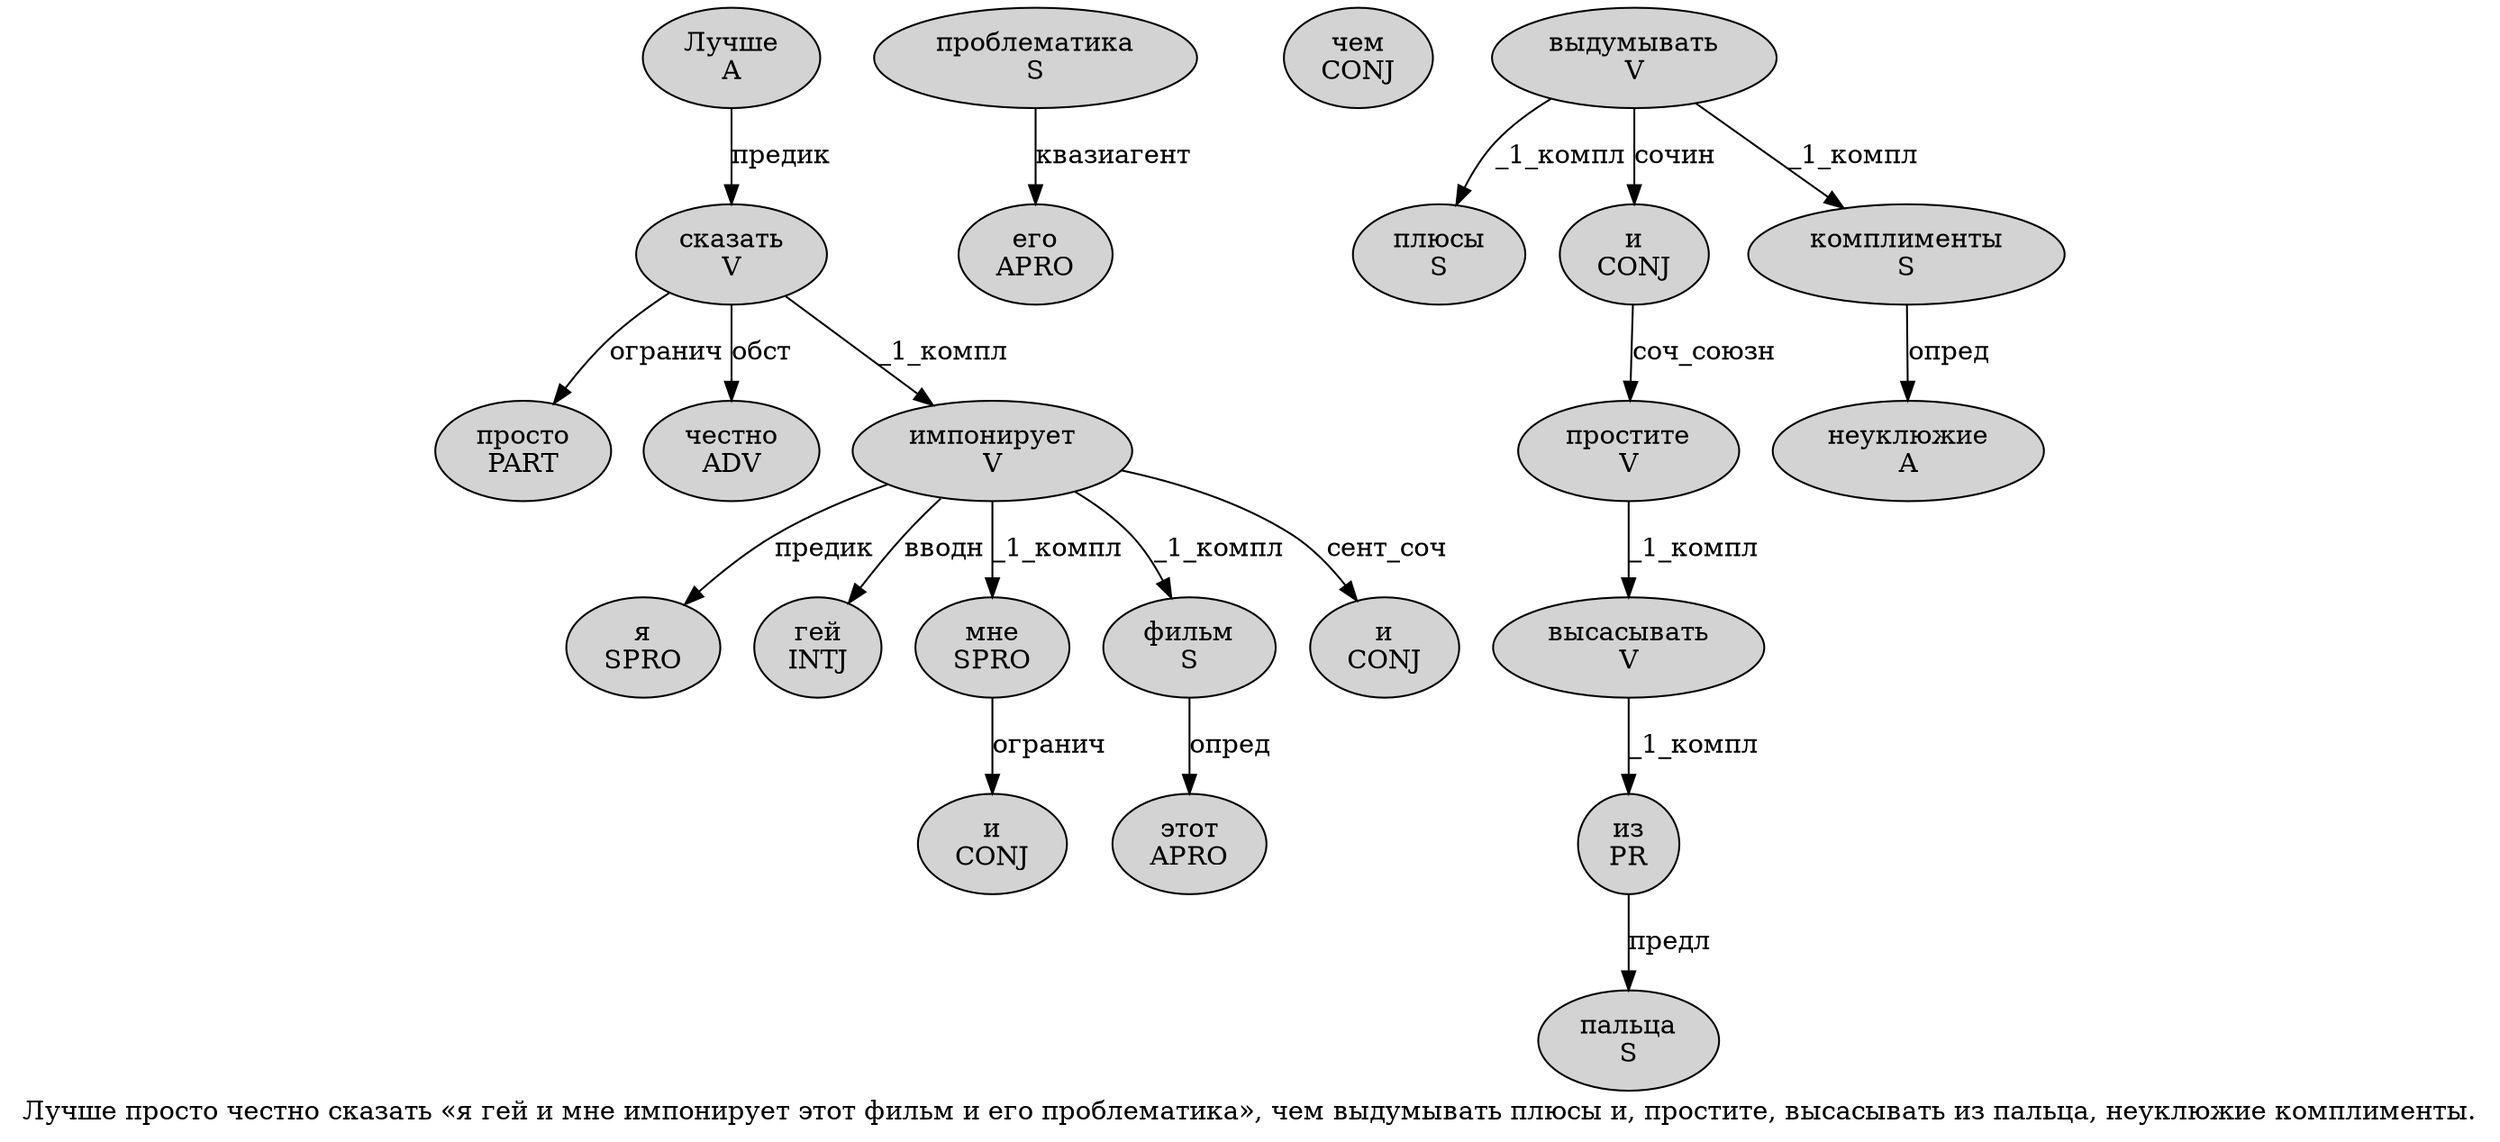 digraph SENTENCE_4270 {
	graph [label="Лучше просто честно сказать «я гей и мне импонирует этот фильм и его проблематика», чем выдумывать плюсы и, простите, высасывать из пальца, неуклюжие комплименты."]
	node [style=filled]
		0 [label="Лучше
A" color="" fillcolor=lightgray penwidth=1 shape=ellipse]
		1 [label="просто
PART" color="" fillcolor=lightgray penwidth=1 shape=ellipse]
		2 [label="честно
ADV" color="" fillcolor=lightgray penwidth=1 shape=ellipse]
		3 [label="сказать
V" color="" fillcolor=lightgray penwidth=1 shape=ellipse]
		5 [label="я
SPRO" color="" fillcolor=lightgray penwidth=1 shape=ellipse]
		6 [label="гей
INTJ" color="" fillcolor=lightgray penwidth=1 shape=ellipse]
		7 [label="и
CONJ" color="" fillcolor=lightgray penwidth=1 shape=ellipse]
		8 [label="мне
SPRO" color="" fillcolor=lightgray penwidth=1 shape=ellipse]
		9 [label="импонирует
V" color="" fillcolor=lightgray penwidth=1 shape=ellipse]
		10 [label="этот
APRO" color="" fillcolor=lightgray penwidth=1 shape=ellipse]
		11 [label="фильм
S" color="" fillcolor=lightgray penwidth=1 shape=ellipse]
		12 [label="и
CONJ" color="" fillcolor=lightgray penwidth=1 shape=ellipse]
		13 [label="его
APRO" color="" fillcolor=lightgray penwidth=1 shape=ellipse]
		14 [label="проблематика
S" color="" fillcolor=lightgray penwidth=1 shape=ellipse]
		17 [label="чем
CONJ" color="" fillcolor=lightgray penwidth=1 shape=ellipse]
		18 [label="выдумывать
V" color="" fillcolor=lightgray penwidth=1 shape=ellipse]
		19 [label="плюсы
S" color="" fillcolor=lightgray penwidth=1 shape=ellipse]
		20 [label="и
CONJ" color="" fillcolor=lightgray penwidth=1 shape=ellipse]
		22 [label="простите
V" color="" fillcolor=lightgray penwidth=1 shape=ellipse]
		24 [label="высасывать
V" color="" fillcolor=lightgray penwidth=1 shape=ellipse]
		25 [label="из
PR" color="" fillcolor=lightgray penwidth=1 shape=ellipse]
		26 [label="пальца
S" color="" fillcolor=lightgray penwidth=1 shape=ellipse]
		28 [label="неуклюжие
A" color="" fillcolor=lightgray penwidth=1 shape=ellipse]
		29 [label="комплименты
S" color="" fillcolor=lightgray penwidth=1 shape=ellipse]
			9 -> 5 [label="предик"]
			9 -> 6 [label="вводн"]
			9 -> 8 [label="_1_компл"]
			9 -> 11 [label="_1_компл"]
			9 -> 12 [label="сент_соч"]
			20 -> 22 [label="соч_союзн"]
			3 -> 1 [label="огранич"]
			3 -> 2 [label="обст"]
			3 -> 9 [label="_1_компл"]
			14 -> 13 [label="квазиагент"]
			0 -> 3 [label="предик"]
			11 -> 10 [label="опред"]
			24 -> 25 [label="_1_компл"]
			18 -> 19 [label="_1_компл"]
			18 -> 20 [label="сочин"]
			18 -> 29 [label="_1_компл"]
			8 -> 7 [label="огранич"]
			29 -> 28 [label="опред"]
			22 -> 24 [label="_1_компл"]
			25 -> 26 [label="предл"]
}